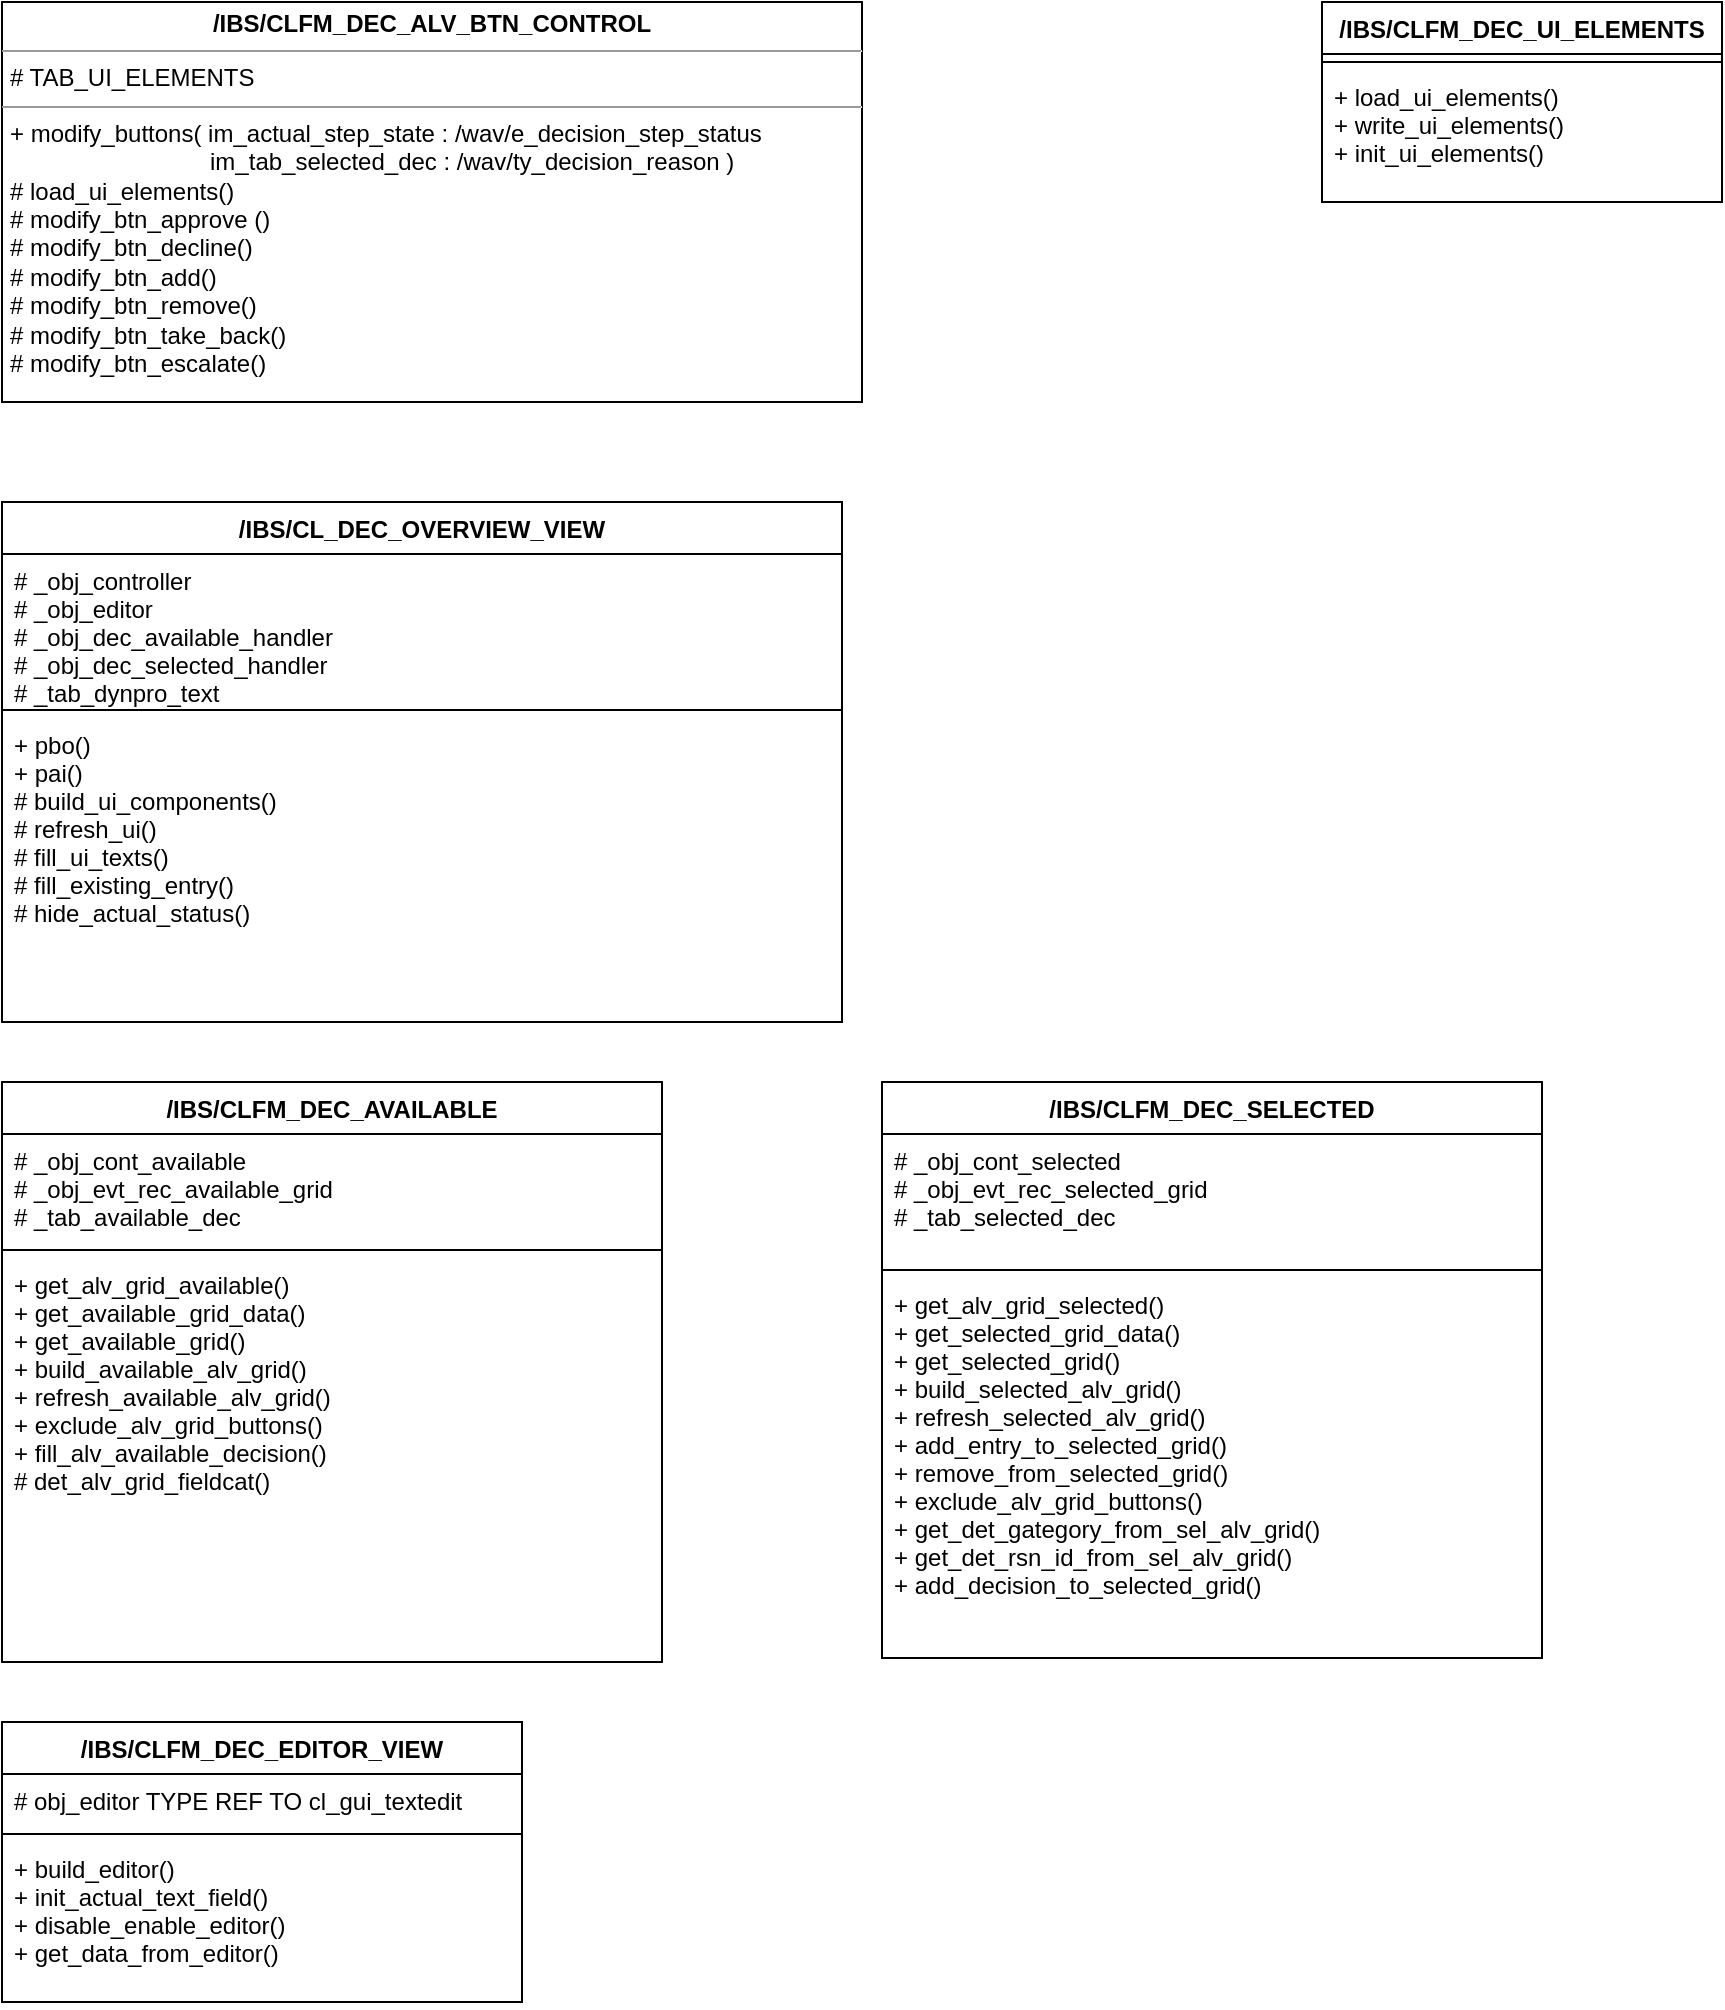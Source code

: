 <mxfile version="12.5.5" type="github">
  <diagram id="CyaSoa7KwjpoHzu_7nh0" name="Page-1">
    <mxGraphModel dx="1141" dy="556" grid="1" gridSize="10" guides="1" tooltips="1" connect="1" arrows="1" fold="1" page="1" pageScale="1" pageWidth="827" pageHeight="1169" math="0" shadow="0">
      <root>
        <mxCell id="0"/>
        <mxCell id="1" parent="0"/>
        <mxCell id="yrLDoxOuE4Vq6cpKQ8Pf-1" value="&lt;p style=&quot;margin: 0px ; margin-top: 4px ; text-align: center&quot;&gt;&lt;b&gt;/IBS/CLFM_DEC_ALV_BTN_CONTROL&lt;/b&gt;&lt;/p&gt;&lt;hr size=&quot;1&quot;&gt;&lt;p style=&quot;margin: 0px ; margin-left: 4px&quot;&gt;# TAB_UI_ELEMENTS&lt;/p&gt;&lt;hr size=&quot;1&quot;&gt;&lt;p style=&quot;margin: 0px ; margin-left: 4px&quot;&gt;&lt;span&gt;+ modify_buttons( im_actual_step_state : /wav/e_decision_step_status&lt;/span&gt;&lt;br&gt;&lt;/p&gt;&lt;p style=&quot;margin: 0px ; margin-left: 4px&quot;&gt;&amp;nbsp; &amp;nbsp; &amp;nbsp; &amp;nbsp; &amp;nbsp; &amp;nbsp; &amp;nbsp; &amp;nbsp; &amp;nbsp; &amp;nbsp; &amp;nbsp; &amp;nbsp; &amp;nbsp; &amp;nbsp; &amp;nbsp; im_tab_selected_dec :&amp;nbsp;/wav/ty_decision_reason&lt;span&gt;&amp;nbsp;)&lt;/span&gt;&lt;/p&gt;&lt;p style=&quot;margin: 0px ; margin-left: 4px&quot;&gt;# load_ui_elements()&lt;span&gt;&lt;br&gt;&lt;/span&gt;&lt;/p&gt;&lt;p style=&quot;margin: 0px ; margin-left: 4px&quot;&gt;# modify_btn_approve ()&lt;/p&gt;&lt;p style=&quot;margin: 0px ; margin-left: 4px&quot;&gt;# modify_btn_decline()&lt;/p&gt;&lt;p style=&quot;margin: 0px ; margin-left: 4px&quot;&gt;# modify_btn_add()&lt;/p&gt;&lt;p style=&quot;margin: 0px ; margin-left: 4px&quot;&gt;# modify_btn_remove()&lt;/p&gt;&lt;p style=&quot;margin: 0px ; margin-left: 4px&quot;&gt;# modify_btn_take_back()&lt;/p&gt;&lt;p style=&quot;margin: 0px ; margin-left: 4px&quot;&gt;# modify_btn_escalate()&lt;/p&gt;" style="verticalAlign=top;align=left;overflow=fill;fontSize=12;fontFamily=Helvetica;html=1;" parent="1" vertex="1">
          <mxGeometry x="220" y="110" width="430" height="200" as="geometry"/>
        </mxCell>
        <mxCell id="yrLDoxOuE4Vq6cpKQ8Pf-3" value="/IBS/CL_DEC_OVERVIEW_VIEW" style="swimlane;fontStyle=1;align=center;verticalAlign=top;childLayout=stackLayout;horizontal=1;startSize=26;horizontalStack=0;resizeParent=1;resizeParentMax=0;resizeLast=0;collapsible=1;marginBottom=0;" parent="1" vertex="1">
          <mxGeometry x="220" y="360" width="420" height="260" as="geometry"/>
        </mxCell>
        <mxCell id="yrLDoxOuE4Vq6cpKQ8Pf-4" value="# _obj_controller&#xa;# _obj_editor&#xa;# _obj_dec_available_handler&#xa;# _obj_dec_selected_handler&#xa;# _tab_dynpro_text" style="text;strokeColor=none;fillColor=none;align=left;verticalAlign=top;spacingLeft=4;spacingRight=4;overflow=hidden;rotatable=0;points=[[0,0.5],[1,0.5]];portConstraint=eastwest;" parent="yrLDoxOuE4Vq6cpKQ8Pf-3" vertex="1">
          <mxGeometry y="26" width="420" height="74" as="geometry"/>
        </mxCell>
        <mxCell id="yrLDoxOuE4Vq6cpKQ8Pf-5" value="" style="line;strokeWidth=1;fillColor=none;align=left;verticalAlign=middle;spacingTop=-1;spacingLeft=3;spacingRight=3;rotatable=0;labelPosition=right;points=[];portConstraint=eastwest;" parent="yrLDoxOuE4Vq6cpKQ8Pf-3" vertex="1">
          <mxGeometry y="100" width="420" height="8" as="geometry"/>
        </mxCell>
        <mxCell id="yrLDoxOuE4Vq6cpKQ8Pf-6" value="+ pbo()&#xa;+ pai() &#xa;# build_ui_components()&#xa;# refresh_ui()&#xa;# fill_ui_texts()&#xa;# fill_existing_entry()&#xa;# hide_actual_status()&#xa;&#xa;" style="text;strokeColor=none;fillColor=none;align=left;verticalAlign=top;spacingLeft=4;spacingRight=4;overflow=hidden;rotatable=0;points=[[0,0.5],[1,0.5]];portConstraint=eastwest;" parent="yrLDoxOuE4Vq6cpKQ8Pf-3" vertex="1">
          <mxGeometry y="108" width="420" height="152" as="geometry"/>
        </mxCell>
        <mxCell id="yrLDoxOuE4Vq6cpKQ8Pf-11" value="/IBS/CLFM_DEC_AVAILABLE" style="swimlane;fontStyle=1;align=center;verticalAlign=top;childLayout=stackLayout;horizontal=1;startSize=26;horizontalStack=0;resizeParent=1;resizeParentMax=0;resizeLast=0;collapsible=1;marginBottom=0;" parent="1" vertex="1">
          <mxGeometry x="220" y="650" width="330" height="290" as="geometry"/>
        </mxCell>
        <mxCell id="yrLDoxOuE4Vq6cpKQ8Pf-12" value="# _obj_cont_available&#xa;# _obj_evt_rec_available_grid&#xa;# _tab_available_dec" style="text;strokeColor=none;fillColor=none;align=left;verticalAlign=top;spacingLeft=4;spacingRight=4;overflow=hidden;rotatable=0;points=[[0,0.5],[1,0.5]];portConstraint=eastwest;" parent="yrLDoxOuE4Vq6cpKQ8Pf-11" vertex="1">
          <mxGeometry y="26" width="330" height="54" as="geometry"/>
        </mxCell>
        <mxCell id="yrLDoxOuE4Vq6cpKQ8Pf-13" value="" style="line;strokeWidth=1;fillColor=none;align=left;verticalAlign=middle;spacingTop=-1;spacingLeft=3;spacingRight=3;rotatable=0;labelPosition=right;points=[];portConstraint=eastwest;" parent="yrLDoxOuE4Vq6cpKQ8Pf-11" vertex="1">
          <mxGeometry y="80" width="330" height="8" as="geometry"/>
        </mxCell>
        <mxCell id="yrLDoxOuE4Vq6cpKQ8Pf-14" value="+ get_alv_grid_available()&#xa;+ get_available_grid_data()&#xa;+ get_available_grid()&#xa;+ build_available_alv_grid()&#xa;+ refresh_available_alv_grid()&#xa;+ exclude_alv_grid_buttons()&#xa;+ fill_alv_available_decision()&#xa;# det_alv_grid_fieldcat()&#xa;&#xa;" style="text;strokeColor=none;fillColor=none;align=left;verticalAlign=top;spacingLeft=4;spacingRight=4;overflow=hidden;rotatable=0;points=[[0,0.5],[1,0.5]];portConstraint=eastwest;" parent="yrLDoxOuE4Vq6cpKQ8Pf-11" vertex="1">
          <mxGeometry y="88" width="330" height="202" as="geometry"/>
        </mxCell>
        <mxCell id="yrLDoxOuE4Vq6cpKQ8Pf-15" value="/IBS/CLFM_DEC_UI_ELEMENTS" style="swimlane;fontStyle=1;align=center;verticalAlign=top;childLayout=stackLayout;horizontal=1;startSize=26;horizontalStack=0;resizeParent=1;resizeParentMax=0;resizeLast=0;collapsible=1;marginBottom=0;" parent="1" vertex="1">
          <mxGeometry x="880" y="110" width="200" height="100" as="geometry"/>
        </mxCell>
        <mxCell id="yrLDoxOuE4Vq6cpKQ8Pf-17" value="" style="line;strokeWidth=1;fillColor=none;align=left;verticalAlign=middle;spacingTop=-1;spacingLeft=3;spacingRight=3;rotatable=0;labelPosition=right;points=[];portConstraint=eastwest;" parent="yrLDoxOuE4Vq6cpKQ8Pf-15" vertex="1">
          <mxGeometry y="26" width="200" height="8" as="geometry"/>
        </mxCell>
        <mxCell id="yrLDoxOuE4Vq6cpKQ8Pf-18" value="+ load_ui_elements()&#xa;+ write_ui_elements()&#xa;+ init_ui_elements()" style="text;strokeColor=none;fillColor=none;align=left;verticalAlign=top;spacingLeft=4;spacingRight=4;overflow=hidden;rotatable=0;points=[[0,0.5],[1,0.5]];portConstraint=eastwest;" parent="yrLDoxOuE4Vq6cpKQ8Pf-15" vertex="1">
          <mxGeometry y="34" width="200" height="66" as="geometry"/>
        </mxCell>
        <mxCell id="yrLDoxOuE4Vq6cpKQ8Pf-20" value="/IBS/CLFM_DEC_SELECTED" style="swimlane;fontStyle=1;align=center;verticalAlign=top;childLayout=stackLayout;horizontal=1;startSize=26;horizontalStack=0;resizeParent=1;resizeParentMax=0;resizeLast=0;collapsible=1;marginBottom=0;" parent="1" vertex="1">
          <mxGeometry x="660" y="650" width="330" height="288" as="geometry"/>
        </mxCell>
        <mxCell id="yrLDoxOuE4Vq6cpKQ8Pf-21" value="# _obj_cont_selected&#xa;# _obj_evt_rec_selected_grid&#xa;# _tab_selected_dec" style="text;strokeColor=none;fillColor=none;align=left;verticalAlign=top;spacingLeft=4;spacingRight=4;overflow=hidden;rotatable=0;points=[[0,0.5],[1,0.5]];portConstraint=eastwest;" parent="yrLDoxOuE4Vq6cpKQ8Pf-20" vertex="1">
          <mxGeometry y="26" width="330" height="64" as="geometry"/>
        </mxCell>
        <mxCell id="yrLDoxOuE4Vq6cpKQ8Pf-22" value="" style="line;strokeWidth=1;fillColor=none;align=left;verticalAlign=middle;spacingTop=-1;spacingLeft=3;spacingRight=3;rotatable=0;labelPosition=right;points=[];portConstraint=eastwest;" parent="yrLDoxOuE4Vq6cpKQ8Pf-20" vertex="1">
          <mxGeometry y="90" width="330" height="8" as="geometry"/>
        </mxCell>
        <mxCell id="yrLDoxOuE4Vq6cpKQ8Pf-23" value="+ get_alv_grid_selected()&#xa;+ get_selected_grid_data()&#xa;+ get_selected_grid()&#xa;+ build_selected_alv_grid()&#xa;+ refresh_selected_alv_grid()&#xa;+ add_entry_to_selected_grid()&#xa;+ remove_from_selected_grid()&#xa;+ exclude_alv_grid_buttons()&#xa;+ get_det_gategory_from_sel_alv_grid()&#xa;+ get_det_rsn_id_from_sel_alv_grid()&#xa;+ add_decision_to_selected_grid()&#xa;" style="text;strokeColor=none;fillColor=none;align=left;verticalAlign=top;spacingLeft=4;spacingRight=4;overflow=hidden;rotatable=0;points=[[0,0.5],[1,0.5]];portConstraint=eastwest;" parent="yrLDoxOuE4Vq6cpKQ8Pf-20" vertex="1">
          <mxGeometry y="98" width="330" height="190" as="geometry"/>
        </mxCell>
        <mxCell id="yrLDoxOuE4Vq6cpKQ8Pf-24" value="/IBS/CLFM_DEC_EDITOR_VIEW" style="swimlane;fontStyle=1;align=center;verticalAlign=top;childLayout=stackLayout;horizontal=1;startSize=26;horizontalStack=0;resizeParent=1;resizeParentMax=0;resizeLast=0;collapsible=1;marginBottom=0;" parent="1" vertex="1">
          <mxGeometry x="220" y="970" width="260" height="140" as="geometry"/>
        </mxCell>
        <mxCell id="yrLDoxOuE4Vq6cpKQ8Pf-25" value="# obj_editor TYPE REF TO cl_gui_textedit" style="text;strokeColor=none;fillColor=none;align=left;verticalAlign=top;spacingLeft=4;spacingRight=4;overflow=hidden;rotatable=0;points=[[0,0.5],[1,0.5]];portConstraint=eastwest;" parent="yrLDoxOuE4Vq6cpKQ8Pf-24" vertex="1">
          <mxGeometry y="26" width="260" height="26" as="geometry"/>
        </mxCell>
        <mxCell id="yrLDoxOuE4Vq6cpKQ8Pf-26" value="" style="line;strokeWidth=1;fillColor=none;align=left;verticalAlign=middle;spacingTop=-1;spacingLeft=3;spacingRight=3;rotatable=0;labelPosition=right;points=[];portConstraint=eastwest;" parent="yrLDoxOuE4Vq6cpKQ8Pf-24" vertex="1">
          <mxGeometry y="52" width="260" height="8" as="geometry"/>
        </mxCell>
        <mxCell id="yrLDoxOuE4Vq6cpKQ8Pf-27" value="+ build_editor()&#xa;+ init_actual_text_field()&#xa;+ disable_enable_editor()&#xa;+ get_data_from_editor()" style="text;strokeColor=none;fillColor=none;align=left;verticalAlign=top;spacingLeft=4;spacingRight=4;overflow=hidden;rotatable=0;points=[[0,0.5],[1,0.5]];portConstraint=eastwest;" parent="yrLDoxOuE4Vq6cpKQ8Pf-24" vertex="1">
          <mxGeometry y="60" width="260" height="80" as="geometry"/>
        </mxCell>
      </root>
    </mxGraphModel>
  </diagram>
</mxfile>
